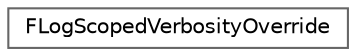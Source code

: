 digraph "Graphical Class Hierarchy"
{
 // INTERACTIVE_SVG=YES
 // LATEX_PDF_SIZE
  bgcolor="transparent";
  edge [fontname=Helvetica,fontsize=10,labelfontname=Helvetica,labelfontsize=10];
  node [fontname=Helvetica,fontsize=10,shape=box,height=0.2,width=0.4];
  rankdir="LR";
  Node0 [id="Node000000",label="FLogScopedVerbosityOverride",height=0.2,width=0.4,color="grey40", fillcolor="white", style="filled",URL="$da/d2a/classFLogScopedVerbosityOverride.html",tooltip="Helper class that allows setting scoped verbosity for log category."];
}
